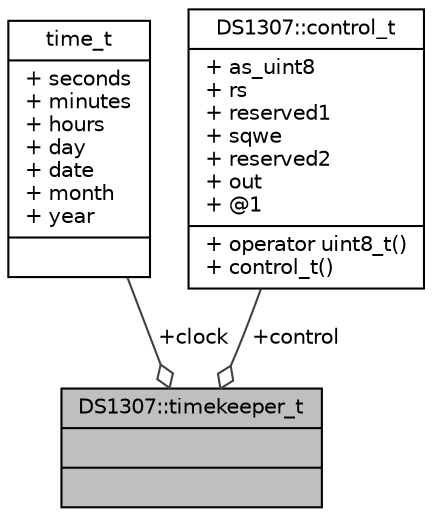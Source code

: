 digraph "DS1307::timekeeper_t"
{
  edge [fontname="Helvetica",fontsize="10",labelfontname="Helvetica",labelfontsize="10"];
  node [fontname="Helvetica",fontsize="10",shape=record];
  Node1 [label="{DS1307::timekeeper_t\n||}",height=0.2,width=0.4,color="black", fillcolor="grey75", style="filled", fontcolor="black"];
  Node2 -> Node1 [color="grey25",fontsize="10",style="solid",label=" +clock" ,arrowhead="odiamond",fontname="Helvetica"];
  Node2 [label="{time_t\n|+ seconds\l+ minutes\l+ hours\l+ day\l+ date\l+ month\l+ year\l|}",height=0.2,width=0.4,color="black", fillcolor="white", style="filled",URL="$d7/dec/structtime__t.html"];
  Node3 -> Node1 [color="grey25",fontsize="10",style="solid",label=" +control" ,arrowhead="odiamond",fontname="Helvetica"];
  Node3 [label="{DS1307::control_t\n|+ as_uint8\l+ rs\l+ reserved1\l+ sqwe\l+ reserved2\l+ out\l+ @1\l|+ operator uint8_t()\l+ control_t()\l}",height=0.2,width=0.4,color="black", fillcolor="white", style="filled",URL="$d1/dde/unionDS1307_1_1control__t.html"];
}
